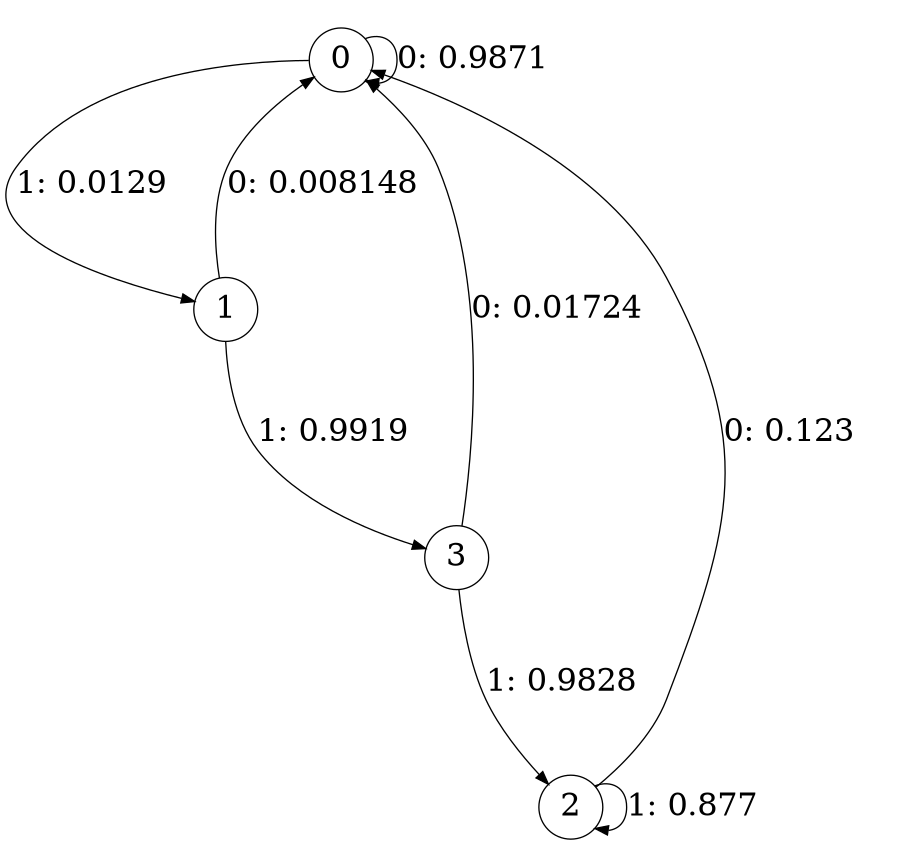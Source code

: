 digraph "ch4_random_source_L3" {
size = "6,8.5";
ratio = "fill";
node [shape = circle];
node [fontsize = 24];
edge [fontsize = 24];
0 -> 0 [label = "0: 0.9871   "];
0 -> 1 [label = "1: 0.0129   "];
1 -> 0 [label = "0: 0.008148  "];
1 -> 3 [label = "1: 0.9919   "];
2 -> 0 [label = "0: 0.123    "];
2 -> 2 [label = "1: 0.877    "];
3 -> 0 [label = "0: 0.01724  "];
3 -> 2 [label = "1: 0.9828   "];
}